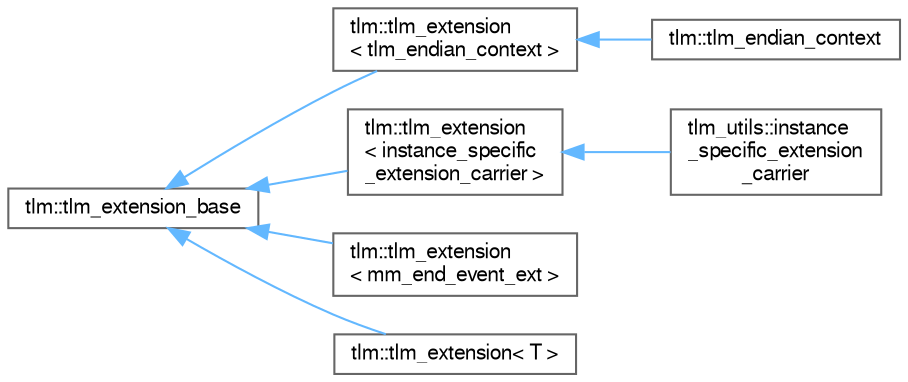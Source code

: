 digraph "Graphical Class Hierarchy"
{
 // LATEX_PDF_SIZE
  bgcolor="transparent";
  edge [fontname=FreeSans,fontsize=10,labelfontname=FreeSans,labelfontsize=10];
  node [fontname=FreeSans,fontsize=10,shape=box,height=0.2,width=0.4];
  rankdir="LR";
  Node0 [id="Node000000",label="tlm::tlm_extension_base",height=0.2,width=0.4,color="grey40", fillcolor="white", style="filled",URL="$a01217.html",tooltip=" "];
  Node0 -> Node1 [id="edge5_Node000000_Node000001",dir="back",color="steelblue1",style="solid",tooltip=" "];
  Node1 [id="Node000001",label="tlm::tlm_extension\l\< tlm_endian_context \>",height=0.2,width=0.4,color="grey40", fillcolor="white", style="filled",URL="$a01221.html",tooltip=" "];
  Node1 -> Node2 [id="edge6_Node000001_Node000002",dir="back",color="steelblue1",style="solid",tooltip=" "];
  Node2 [id="Node000002",label="tlm::tlm_endian_context",height=0.2,width=0.4,color="grey40", fillcolor="white", style="filled",URL="$a01205.html",tooltip=" "];
  Node0 -> Node3 [id="edge7_Node000000_Node000003",dir="back",color="steelblue1",style="solid",tooltip=" "];
  Node3 [id="Node000003",label="tlm::tlm_extension\l\< instance_specific\l_extension_carrier \>",height=0.2,width=0.4,color="grey40", fillcolor="white", style="filled",URL="$a01221.html",tooltip=" "];
  Node3 -> Node4 [id="edge8_Node000003_Node000004",dir="back",color="steelblue1",style="solid",tooltip=" "];
  Node4 [id="Node000004",label="tlm_utils::instance\l_specific_extension\l_carrier",height=0.2,width=0.4,color="grey40", fillcolor="white", style="filled",URL="$a01289.html",tooltip=" "];
  Node0 -> Node5 [id="edge9_Node000000_Node000005",dir="back",color="steelblue1",style="solid",tooltip=" "];
  Node5 [id="Node000005",label="tlm::tlm_extension\l\< mm_end_event_ext \>",height=0.2,width=0.4,color="grey40", fillcolor="white", style="filled",URL="$a01221.html",tooltip=" "];
  Node0 -> Node6 [id="edge10_Node000000_Node000006",dir="back",color="steelblue1",style="solid",tooltip=" "];
  Node6 [id="Node000006",label="tlm::tlm_extension\< T \>",height=0.2,width=0.4,color="grey40", fillcolor="white", style="filled",URL="$a01221.html",tooltip=" "];
}
